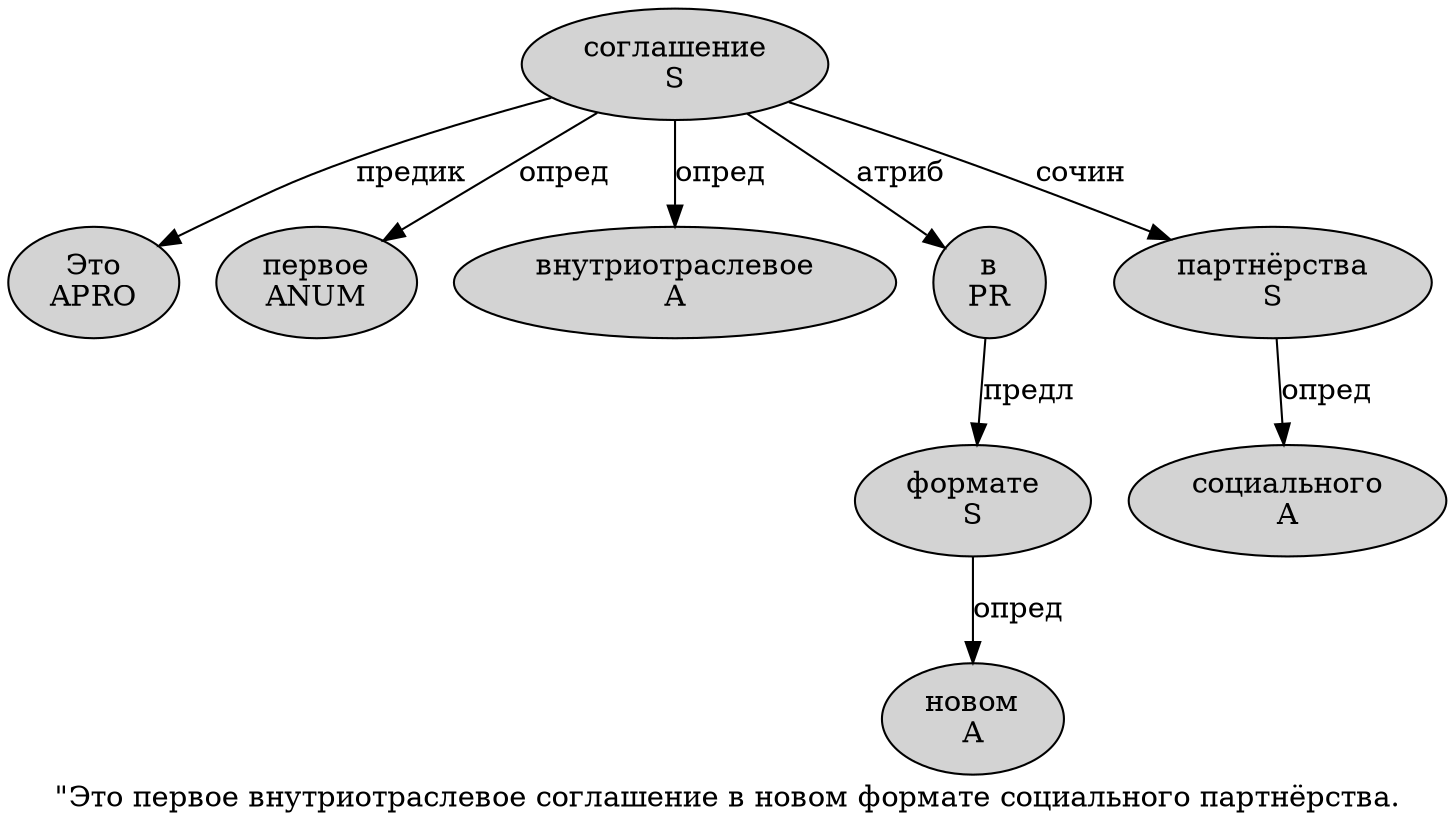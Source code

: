 digraph SENTENCE_402 {
	graph [label="\"Это первое внутриотраслевое соглашение в новом формате социального партнёрства."]
	node [style=filled]
		1 [label="Это
APRO" color="" fillcolor=lightgray penwidth=1 shape=ellipse]
		2 [label="первое
ANUM" color="" fillcolor=lightgray penwidth=1 shape=ellipse]
		3 [label="внутриотраслевое
A" color="" fillcolor=lightgray penwidth=1 shape=ellipse]
		4 [label="соглашение
S" color="" fillcolor=lightgray penwidth=1 shape=ellipse]
		5 [label="в
PR" color="" fillcolor=lightgray penwidth=1 shape=ellipse]
		6 [label="новом
A" color="" fillcolor=lightgray penwidth=1 shape=ellipse]
		7 [label="формате
S" color="" fillcolor=lightgray penwidth=1 shape=ellipse]
		8 [label="социального
A" color="" fillcolor=lightgray penwidth=1 shape=ellipse]
		9 [label="партнёрства
S" color="" fillcolor=lightgray penwidth=1 shape=ellipse]
			4 -> 1 [label="предик"]
			4 -> 2 [label="опред"]
			4 -> 3 [label="опред"]
			4 -> 5 [label="атриб"]
			4 -> 9 [label="сочин"]
			5 -> 7 [label="предл"]
			7 -> 6 [label="опред"]
			9 -> 8 [label="опред"]
}
